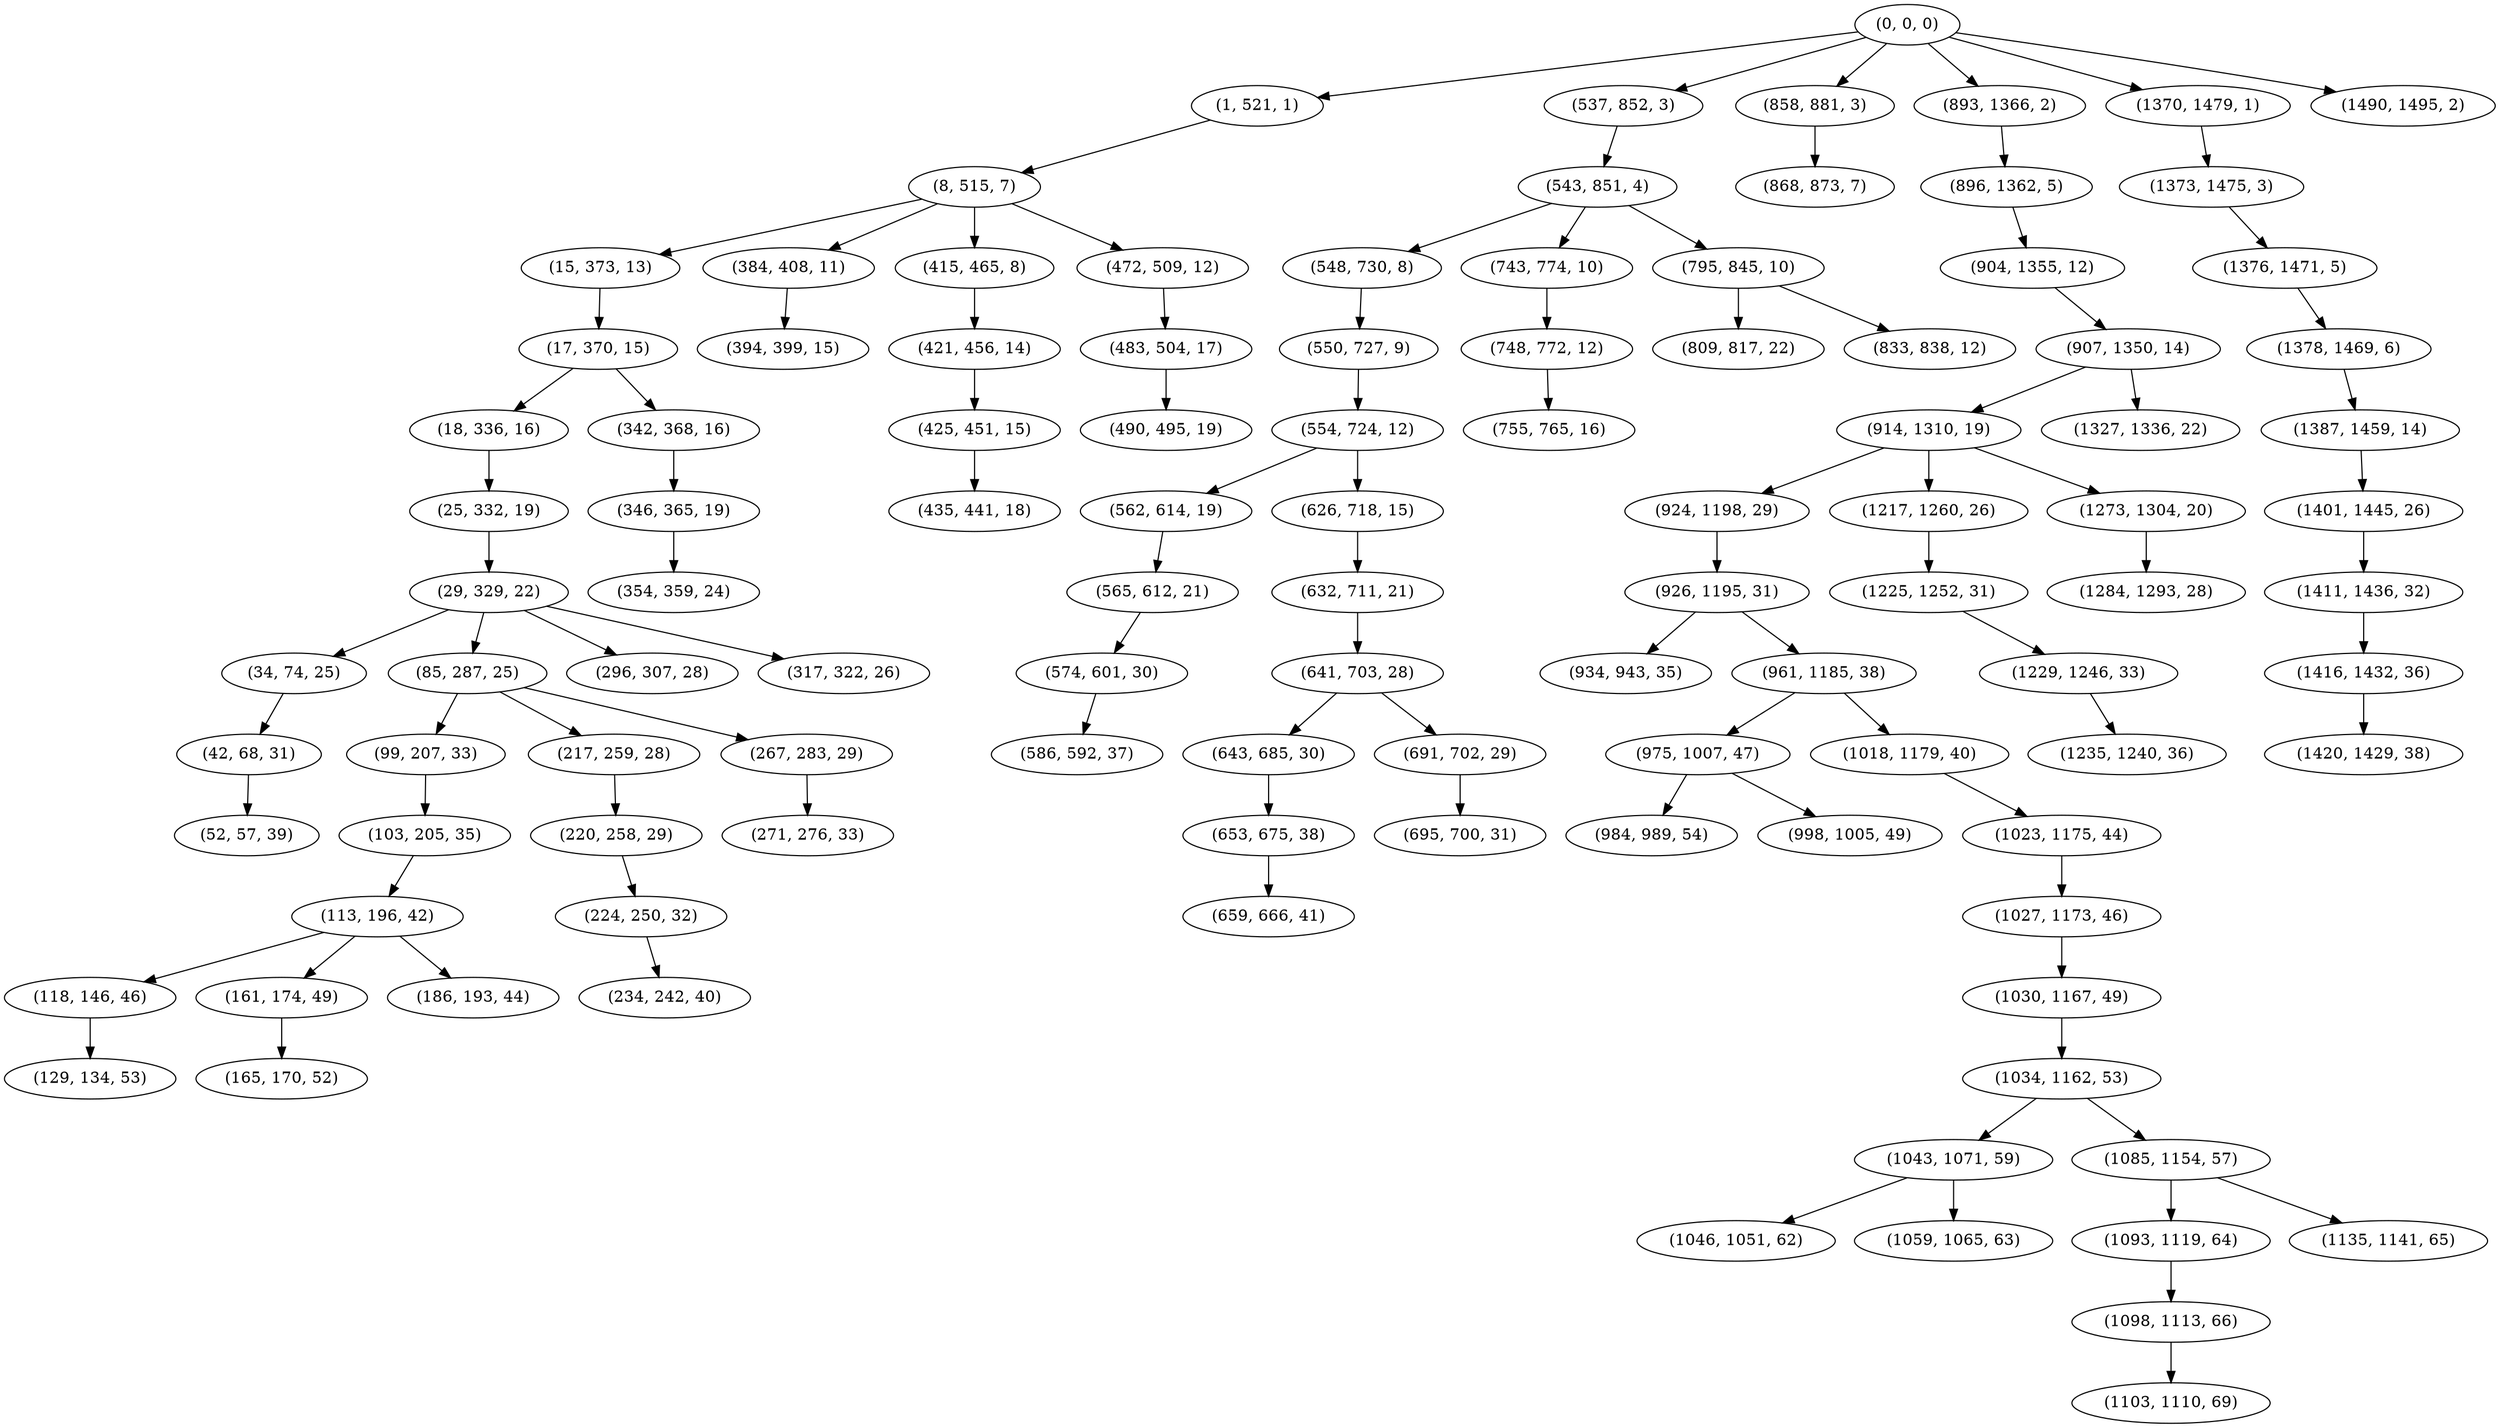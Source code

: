 digraph tree {
    "(0, 0, 0)";
    "(1, 521, 1)";
    "(8, 515, 7)";
    "(15, 373, 13)";
    "(17, 370, 15)";
    "(18, 336, 16)";
    "(25, 332, 19)";
    "(29, 329, 22)";
    "(34, 74, 25)";
    "(42, 68, 31)";
    "(52, 57, 39)";
    "(85, 287, 25)";
    "(99, 207, 33)";
    "(103, 205, 35)";
    "(113, 196, 42)";
    "(118, 146, 46)";
    "(129, 134, 53)";
    "(161, 174, 49)";
    "(165, 170, 52)";
    "(186, 193, 44)";
    "(217, 259, 28)";
    "(220, 258, 29)";
    "(224, 250, 32)";
    "(234, 242, 40)";
    "(267, 283, 29)";
    "(271, 276, 33)";
    "(296, 307, 28)";
    "(317, 322, 26)";
    "(342, 368, 16)";
    "(346, 365, 19)";
    "(354, 359, 24)";
    "(384, 408, 11)";
    "(394, 399, 15)";
    "(415, 465, 8)";
    "(421, 456, 14)";
    "(425, 451, 15)";
    "(435, 441, 18)";
    "(472, 509, 12)";
    "(483, 504, 17)";
    "(490, 495, 19)";
    "(537, 852, 3)";
    "(543, 851, 4)";
    "(548, 730, 8)";
    "(550, 727, 9)";
    "(554, 724, 12)";
    "(562, 614, 19)";
    "(565, 612, 21)";
    "(574, 601, 30)";
    "(586, 592, 37)";
    "(626, 718, 15)";
    "(632, 711, 21)";
    "(641, 703, 28)";
    "(643, 685, 30)";
    "(653, 675, 38)";
    "(659, 666, 41)";
    "(691, 702, 29)";
    "(695, 700, 31)";
    "(743, 774, 10)";
    "(748, 772, 12)";
    "(755, 765, 16)";
    "(795, 845, 10)";
    "(809, 817, 22)";
    "(833, 838, 12)";
    "(858, 881, 3)";
    "(868, 873, 7)";
    "(893, 1366, 2)";
    "(896, 1362, 5)";
    "(904, 1355, 12)";
    "(907, 1350, 14)";
    "(914, 1310, 19)";
    "(924, 1198, 29)";
    "(926, 1195, 31)";
    "(934, 943, 35)";
    "(961, 1185, 38)";
    "(975, 1007, 47)";
    "(984, 989, 54)";
    "(998, 1005, 49)";
    "(1018, 1179, 40)";
    "(1023, 1175, 44)";
    "(1027, 1173, 46)";
    "(1030, 1167, 49)";
    "(1034, 1162, 53)";
    "(1043, 1071, 59)";
    "(1046, 1051, 62)";
    "(1059, 1065, 63)";
    "(1085, 1154, 57)";
    "(1093, 1119, 64)";
    "(1098, 1113, 66)";
    "(1103, 1110, 69)";
    "(1135, 1141, 65)";
    "(1217, 1260, 26)";
    "(1225, 1252, 31)";
    "(1229, 1246, 33)";
    "(1235, 1240, 36)";
    "(1273, 1304, 20)";
    "(1284, 1293, 28)";
    "(1327, 1336, 22)";
    "(1370, 1479, 1)";
    "(1373, 1475, 3)";
    "(1376, 1471, 5)";
    "(1378, 1469, 6)";
    "(1387, 1459, 14)";
    "(1401, 1445, 26)";
    "(1411, 1436, 32)";
    "(1416, 1432, 36)";
    "(1420, 1429, 38)";
    "(1490, 1495, 2)";
    "(0, 0, 0)" -> "(1, 521, 1)";
    "(0, 0, 0)" -> "(537, 852, 3)";
    "(0, 0, 0)" -> "(858, 881, 3)";
    "(0, 0, 0)" -> "(893, 1366, 2)";
    "(0, 0, 0)" -> "(1370, 1479, 1)";
    "(0, 0, 0)" -> "(1490, 1495, 2)";
    "(1, 521, 1)" -> "(8, 515, 7)";
    "(8, 515, 7)" -> "(15, 373, 13)";
    "(8, 515, 7)" -> "(384, 408, 11)";
    "(8, 515, 7)" -> "(415, 465, 8)";
    "(8, 515, 7)" -> "(472, 509, 12)";
    "(15, 373, 13)" -> "(17, 370, 15)";
    "(17, 370, 15)" -> "(18, 336, 16)";
    "(17, 370, 15)" -> "(342, 368, 16)";
    "(18, 336, 16)" -> "(25, 332, 19)";
    "(25, 332, 19)" -> "(29, 329, 22)";
    "(29, 329, 22)" -> "(34, 74, 25)";
    "(29, 329, 22)" -> "(85, 287, 25)";
    "(29, 329, 22)" -> "(296, 307, 28)";
    "(29, 329, 22)" -> "(317, 322, 26)";
    "(34, 74, 25)" -> "(42, 68, 31)";
    "(42, 68, 31)" -> "(52, 57, 39)";
    "(85, 287, 25)" -> "(99, 207, 33)";
    "(85, 287, 25)" -> "(217, 259, 28)";
    "(85, 287, 25)" -> "(267, 283, 29)";
    "(99, 207, 33)" -> "(103, 205, 35)";
    "(103, 205, 35)" -> "(113, 196, 42)";
    "(113, 196, 42)" -> "(118, 146, 46)";
    "(113, 196, 42)" -> "(161, 174, 49)";
    "(113, 196, 42)" -> "(186, 193, 44)";
    "(118, 146, 46)" -> "(129, 134, 53)";
    "(161, 174, 49)" -> "(165, 170, 52)";
    "(217, 259, 28)" -> "(220, 258, 29)";
    "(220, 258, 29)" -> "(224, 250, 32)";
    "(224, 250, 32)" -> "(234, 242, 40)";
    "(267, 283, 29)" -> "(271, 276, 33)";
    "(342, 368, 16)" -> "(346, 365, 19)";
    "(346, 365, 19)" -> "(354, 359, 24)";
    "(384, 408, 11)" -> "(394, 399, 15)";
    "(415, 465, 8)" -> "(421, 456, 14)";
    "(421, 456, 14)" -> "(425, 451, 15)";
    "(425, 451, 15)" -> "(435, 441, 18)";
    "(472, 509, 12)" -> "(483, 504, 17)";
    "(483, 504, 17)" -> "(490, 495, 19)";
    "(537, 852, 3)" -> "(543, 851, 4)";
    "(543, 851, 4)" -> "(548, 730, 8)";
    "(543, 851, 4)" -> "(743, 774, 10)";
    "(543, 851, 4)" -> "(795, 845, 10)";
    "(548, 730, 8)" -> "(550, 727, 9)";
    "(550, 727, 9)" -> "(554, 724, 12)";
    "(554, 724, 12)" -> "(562, 614, 19)";
    "(554, 724, 12)" -> "(626, 718, 15)";
    "(562, 614, 19)" -> "(565, 612, 21)";
    "(565, 612, 21)" -> "(574, 601, 30)";
    "(574, 601, 30)" -> "(586, 592, 37)";
    "(626, 718, 15)" -> "(632, 711, 21)";
    "(632, 711, 21)" -> "(641, 703, 28)";
    "(641, 703, 28)" -> "(643, 685, 30)";
    "(641, 703, 28)" -> "(691, 702, 29)";
    "(643, 685, 30)" -> "(653, 675, 38)";
    "(653, 675, 38)" -> "(659, 666, 41)";
    "(691, 702, 29)" -> "(695, 700, 31)";
    "(743, 774, 10)" -> "(748, 772, 12)";
    "(748, 772, 12)" -> "(755, 765, 16)";
    "(795, 845, 10)" -> "(809, 817, 22)";
    "(795, 845, 10)" -> "(833, 838, 12)";
    "(858, 881, 3)" -> "(868, 873, 7)";
    "(893, 1366, 2)" -> "(896, 1362, 5)";
    "(896, 1362, 5)" -> "(904, 1355, 12)";
    "(904, 1355, 12)" -> "(907, 1350, 14)";
    "(907, 1350, 14)" -> "(914, 1310, 19)";
    "(907, 1350, 14)" -> "(1327, 1336, 22)";
    "(914, 1310, 19)" -> "(924, 1198, 29)";
    "(914, 1310, 19)" -> "(1217, 1260, 26)";
    "(914, 1310, 19)" -> "(1273, 1304, 20)";
    "(924, 1198, 29)" -> "(926, 1195, 31)";
    "(926, 1195, 31)" -> "(934, 943, 35)";
    "(926, 1195, 31)" -> "(961, 1185, 38)";
    "(961, 1185, 38)" -> "(975, 1007, 47)";
    "(961, 1185, 38)" -> "(1018, 1179, 40)";
    "(975, 1007, 47)" -> "(984, 989, 54)";
    "(975, 1007, 47)" -> "(998, 1005, 49)";
    "(1018, 1179, 40)" -> "(1023, 1175, 44)";
    "(1023, 1175, 44)" -> "(1027, 1173, 46)";
    "(1027, 1173, 46)" -> "(1030, 1167, 49)";
    "(1030, 1167, 49)" -> "(1034, 1162, 53)";
    "(1034, 1162, 53)" -> "(1043, 1071, 59)";
    "(1034, 1162, 53)" -> "(1085, 1154, 57)";
    "(1043, 1071, 59)" -> "(1046, 1051, 62)";
    "(1043, 1071, 59)" -> "(1059, 1065, 63)";
    "(1085, 1154, 57)" -> "(1093, 1119, 64)";
    "(1085, 1154, 57)" -> "(1135, 1141, 65)";
    "(1093, 1119, 64)" -> "(1098, 1113, 66)";
    "(1098, 1113, 66)" -> "(1103, 1110, 69)";
    "(1217, 1260, 26)" -> "(1225, 1252, 31)";
    "(1225, 1252, 31)" -> "(1229, 1246, 33)";
    "(1229, 1246, 33)" -> "(1235, 1240, 36)";
    "(1273, 1304, 20)" -> "(1284, 1293, 28)";
    "(1370, 1479, 1)" -> "(1373, 1475, 3)";
    "(1373, 1475, 3)" -> "(1376, 1471, 5)";
    "(1376, 1471, 5)" -> "(1378, 1469, 6)";
    "(1378, 1469, 6)" -> "(1387, 1459, 14)";
    "(1387, 1459, 14)" -> "(1401, 1445, 26)";
    "(1401, 1445, 26)" -> "(1411, 1436, 32)";
    "(1411, 1436, 32)" -> "(1416, 1432, 36)";
    "(1416, 1432, 36)" -> "(1420, 1429, 38)";
}
